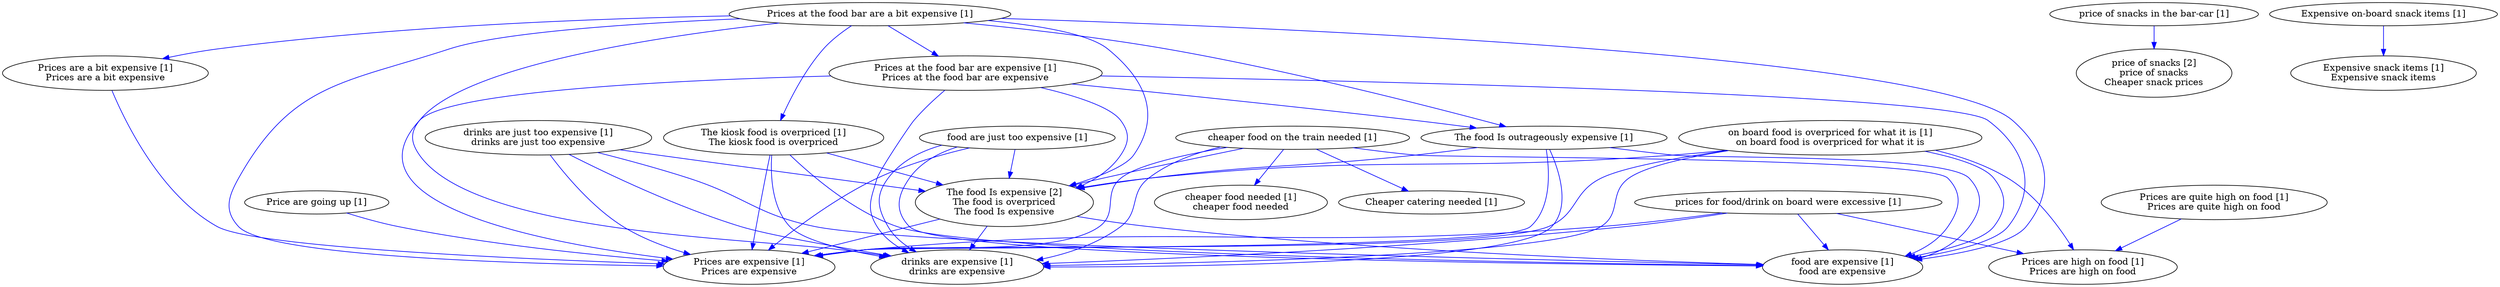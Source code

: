 digraph collapsedGraph {
"The food Is expensive [2]\nThe food is overpriced\nThe food Is expensive""price of snacks [2]\nprice of snacks\nCheaper snack prices""Cheaper catering needed [1]""Expensive on-board snack items [1]""Expensive snack items [1]\nExpensive snack items""Price are going up [1]""Prices are quite high on food [1]\nPrices are quite high on food""Prices are high on food [1]\nPrices are high on food""Prices at the food bar are a bit expensive [1]""Prices at the food bar are expensive [1]\nPrices at the food bar are expensive""Prices are expensive [1]\nPrices are expensive""Prices are a bit expensive [1]\nPrices are a bit expensive""The food Is outrageously expensive [1]""The kiosk food is overpriced [1]\nThe kiosk food is overpriced""cheaper food on the train needed [1]""cheaper food needed [1]\ncheaper food needed""drinks are just too expensive [1]\ndrinks are just too expensive""drinks are expensive [1]\ndrinks are expensive""food are just too expensive [1]""food are expensive [1]\nfood are expensive""on board food is overpriced for what it is [1]\non board food is overpriced for what it is""price of snacks in the bar-car [1]""prices for food/drink on board were excessive [1]""Expensive on-board snack items [1]" -> "Expensive snack items [1]\nExpensive snack items" [color=blue]
"Prices are quite high on food [1]\nPrices are quite high on food" -> "Prices are high on food [1]\nPrices are high on food" [color=blue]
"Prices at the food bar are a bit expensive [1]" -> "Prices at the food bar are expensive [1]\nPrices at the food bar are expensive" [color=blue]
"Prices at the food bar are expensive [1]\nPrices at the food bar are expensive" -> "Prices are expensive [1]\nPrices are expensive" [color=blue]
"Prices at the food bar are a bit expensive [1]" -> "Prices are a bit expensive [1]\nPrices are a bit expensive" [color=blue]
"Prices are a bit expensive [1]\nPrices are a bit expensive" -> "Prices are expensive [1]\nPrices are expensive" [color=blue]
"Prices at the food bar are a bit expensive [1]" -> "Prices are expensive [1]\nPrices are expensive" [color=blue]
"Price are going up [1]" -> "Prices are expensive [1]\nPrices are expensive" [color=blue]
"Prices at the food bar are a bit expensive [1]" -> "The food Is outrageously expensive [1]" [color=blue]
"Prices at the food bar are expensive [1]\nPrices at the food bar are expensive" -> "The food Is outrageously expensive [1]" [color=blue]
"The food Is outrageously expensive [1]" -> "Prices are expensive [1]\nPrices are expensive" [color=blue]
"The food Is expensive [2]\nThe food is overpriced\nThe food Is expensive" -> "Prices are expensive [1]\nPrices are expensive" [color=blue]
"Prices at the food bar are a bit expensive [1]" -> "The kiosk food is overpriced [1]\nThe kiosk food is overpriced" [color=blue]
"Prices at the food bar are a bit expensive [1]" -> "The food Is expensive [2]\nThe food is overpriced\nThe food Is expensive" [color=blue]
"Prices at the food bar are expensive [1]\nPrices at the food bar are expensive" -> "The food Is expensive [2]\nThe food is overpriced\nThe food Is expensive" [color=blue]
"The food Is outrageously expensive [1]" -> "The food Is expensive [2]\nThe food is overpriced\nThe food Is expensive" [color=blue]
"The kiosk food is overpriced [1]\nThe kiosk food is overpriced" -> "The food Is expensive [2]\nThe food is overpriced\nThe food Is expensive" [color=blue]
"cheaper food on the train needed [1]" -> "cheaper food needed [1]\ncheaper food needed" [color=blue]
"cheaper food on the train needed [1]" -> "Cheaper catering needed [1]" [color=blue]
"cheaper food on the train needed [1]" -> "The food Is expensive [2]\nThe food is overpriced\nThe food Is expensive" [color=blue]
"drinks are just too expensive [1]\ndrinks are just too expensive" -> "drinks are expensive [1]\ndrinks are expensive" [color=blue]
"Prices at the food bar are a bit expensive [1]" -> "drinks are expensive [1]\ndrinks are expensive" [color=blue]
"Prices at the food bar are expensive [1]\nPrices at the food bar are expensive" -> "drinks are expensive [1]\ndrinks are expensive" [color=blue]
"The food Is outrageously expensive [1]" -> "drinks are expensive [1]\ndrinks are expensive" [color=blue]
"The food Is expensive [2]\nThe food is overpriced\nThe food Is expensive" -> "drinks are expensive [1]\ndrinks are expensive" [color=blue]
"drinks are just too expensive [1]\ndrinks are just too expensive" -> "The food Is expensive [2]\nThe food is overpriced\nThe food Is expensive" [color=blue]
"food are just too expensive [1]" -> "food are expensive [1]\nfood are expensive" [color=blue]
"Prices at the food bar are a bit expensive [1]" -> "food are expensive [1]\nfood are expensive" [color=blue]
"Prices at the food bar are expensive [1]\nPrices at the food bar are expensive" -> "food are expensive [1]\nfood are expensive" [color=blue]
"The food Is outrageously expensive [1]" -> "food are expensive [1]\nfood are expensive" [color=blue]
"The kiosk food is overpriced [1]\nThe kiosk food is overpriced" -> "food are expensive [1]\nfood are expensive" [color=blue]
"The food Is expensive [2]\nThe food is overpriced\nThe food Is expensive" -> "food are expensive [1]\nfood are expensive" [color=blue]
"cheaper food on the train needed [1]" -> "food are expensive [1]\nfood are expensive" [color=blue]
"drinks are just too expensive [1]\ndrinks are just too expensive" -> "food are expensive [1]\nfood are expensive" [color=blue]
"on board food is overpriced for what it is [1]\non board food is overpriced for what it is" -> "Prices are high on food [1]\nPrices are high on food" [color=blue]
"on board food is overpriced for what it is [1]\non board food is overpriced for what it is" -> "Prices are expensive [1]\nPrices are expensive" [color=blue]
"on board food is overpriced for what it is [1]\non board food is overpriced for what it is" -> "food are expensive [1]\nfood are expensive" [color=blue]
"price of snacks in the bar-car [1]" -> "price of snacks [2]\nprice of snacks\nCheaper snack prices" [color=blue]
"prices for food/drink on board were excessive [1]" -> "Prices are high on food [1]\nPrices are high on food" [color=blue]
"prices for food/drink on board were excessive [1]" -> "Prices are expensive [1]\nPrices are expensive" [color=blue]
"prices for food/drink on board were excessive [1]" -> "drinks are expensive [1]\ndrinks are expensive" [color=blue]
"prices for food/drink on board were excessive [1]" -> "food are expensive [1]\nfood are expensive" [color=blue]
"The kiosk food is overpriced [1]\nThe kiosk food is overpriced" -> "Prices are expensive [1]\nPrices are expensive" [color=blue]
"The kiosk food is overpriced [1]\nThe kiosk food is overpriced" -> "drinks are expensive [1]\ndrinks are expensive" [color=blue]
"cheaper food on the train needed [1]" -> "Prices are expensive [1]\nPrices are expensive" [color=blue]
"cheaper food on the train needed [1]" -> "drinks are expensive [1]\ndrinks are expensive" [color=blue]
"drinks are just too expensive [1]\ndrinks are just too expensive" -> "Prices are expensive [1]\nPrices are expensive" [color=blue]
"food are just too expensive [1]" -> "The food Is expensive [2]\nThe food is overpriced\nThe food Is expensive" [color=blue]
"food are just too expensive [1]" -> "Prices are expensive [1]\nPrices are expensive" [color=blue]
"food are just too expensive [1]" -> "drinks are expensive [1]\ndrinks are expensive" [color=blue]
"on board food is overpriced for what it is [1]\non board food is overpriced for what it is" -> "The food Is expensive [2]\nThe food is overpriced\nThe food Is expensive" [color=blue]
"on board food is overpriced for what it is [1]\non board food is overpriced for what it is" -> "drinks are expensive [1]\ndrinks are expensive" [color=blue]
}